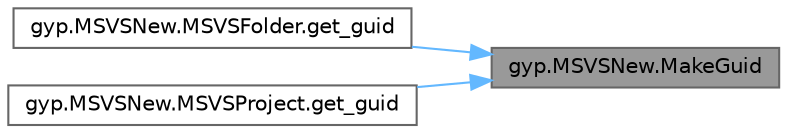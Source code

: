 digraph "gyp.MSVSNew.MakeGuid"
{
 // LATEX_PDF_SIZE
  bgcolor="transparent";
  edge [fontname=Helvetica,fontsize=10,labelfontname=Helvetica,labelfontsize=10];
  node [fontname=Helvetica,fontsize=10,shape=box,height=0.2,width=0.4];
  rankdir="RL";
  Node1 [id="Node000001",label="gyp.MSVSNew.MakeGuid",height=0.2,width=0.4,color="gray40", fillcolor="grey60", style="filled", fontcolor="black",tooltip=" "];
  Node1 -> Node2 [id="edge3_Node000001_Node000002",dir="back",color="steelblue1",style="solid",tooltip=" "];
  Node2 [id="Node000002",label="gyp.MSVSNew.MSVSFolder.get_guid",height=0.2,width=0.4,color="grey40", fillcolor="white", style="filled",URL="$classgyp_1_1_m_s_v_s_new_1_1_m_s_v_s_folder.html#a09df33aac6c772f720c1e631484ba445",tooltip=" "];
  Node1 -> Node3 [id="edge4_Node000001_Node000003",dir="back",color="steelblue1",style="solid",tooltip=" "];
  Node3 [id="Node000003",label="gyp.MSVSNew.MSVSProject.get_guid",height=0.2,width=0.4,color="grey40", fillcolor="white", style="filled",URL="$classgyp_1_1_m_s_v_s_new_1_1_m_s_v_s_project.html#a95996a8dd3579efd50a5e56ee4efe474",tooltip=" "];
}
